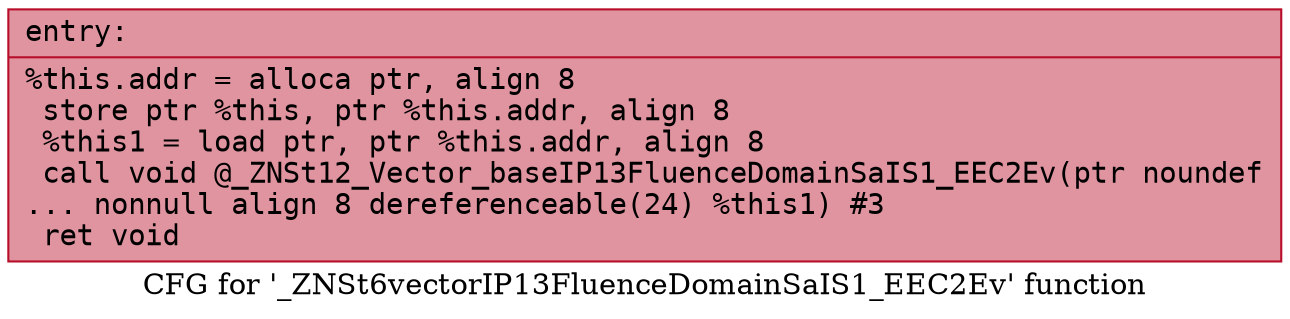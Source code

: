 digraph "CFG for '_ZNSt6vectorIP13FluenceDomainSaIS1_EEC2Ev' function" {
	label="CFG for '_ZNSt6vectorIP13FluenceDomainSaIS1_EEC2Ev' function";

	Node0x564271a2e4e0 [shape=record,color="#b70d28ff", style=filled, fillcolor="#b70d2870" fontname="Courier",label="{entry:\l|  %this.addr = alloca ptr, align 8\l  store ptr %this, ptr %this.addr, align 8\l  %this1 = load ptr, ptr %this.addr, align 8\l  call void @_ZNSt12_Vector_baseIP13FluenceDomainSaIS1_EEC2Ev(ptr noundef\l... nonnull align 8 dereferenceable(24) %this1) #3\l  ret void\l}"];
}
